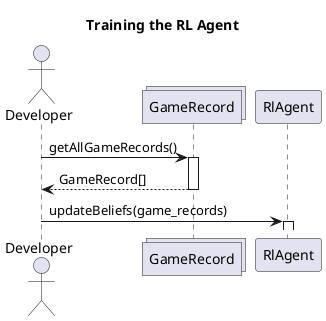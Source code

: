 @startuml

title Training the RL Agent

autoactivate on

actor Developer
collections GameRecord
Developer -> GameRecord : getAllGameRecords()
GameRecord --> Developer : GameRecord[]
Developer -> RlAgent : updateBeliefs(game_records)


@enduml
